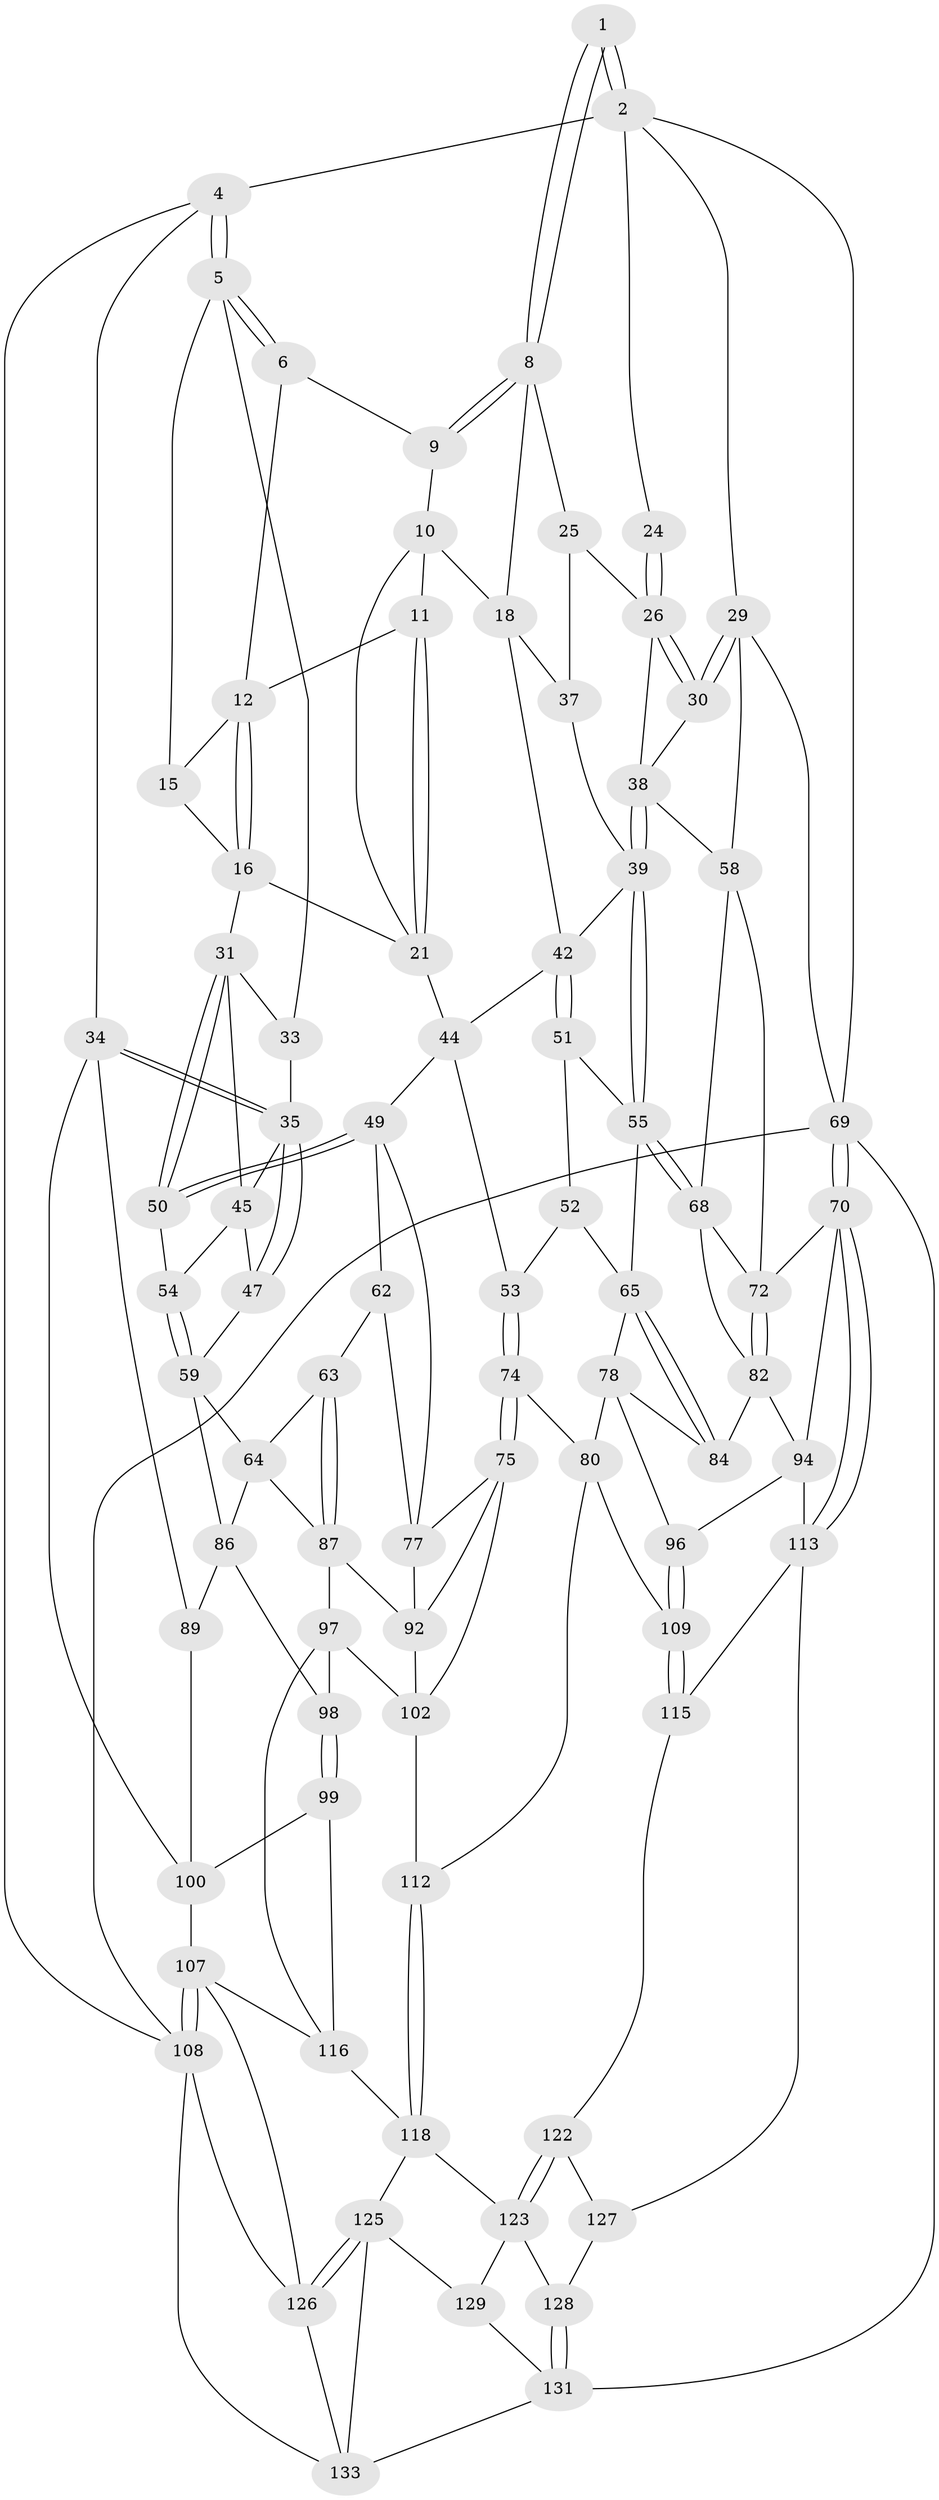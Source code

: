 // original degree distribution, {4: 0.2426470588235294, 5: 0.49264705882352944, 6: 0.2426470588235294, 3: 0.022058823529411766}
// Generated by graph-tools (version 1.1) at 2025/11/02/27/25 16:11:56]
// undirected, 82 vertices, 183 edges
graph export_dot {
graph [start="1"]
  node [color=gray90,style=filled];
  1 [pos="+0.7293858698548406+0"];
  2 [pos="+1+0",super="+3"];
  4 [pos="+0+0"];
  5 [pos="+0+0",super="+14"];
  6 [pos="+0.4167877470829652+0",super="+7"];
  8 [pos="+0.6583605379558656+0.08733466799574446",super="+17"];
  9 [pos="+0.5820963596617102+0.04321580247903572"];
  10 [pos="+0.5700843475086963+0.048943084566971426",super="+20"];
  11 [pos="+0.49250595777229705+0.057433111656776635"];
  12 [pos="+0.4250622884610031+0",super="+13"];
  15 [pos="+0.25809210727084386+0.08215581503510755"];
  16 [pos="+0.3618899607967084+0.09655707625452953",super="+23"];
  18 [pos="+0.6667015262890136+0.1064947345204911",super="+19"];
  21 [pos="+0.4717018442065223+0.1584173467238081",super="+22"];
  24 [pos="+0.9814134419694016+0"];
  25 [pos="+0.7735334490700513+0.03140754498558759",super="+28"];
  26 [pos="+0.9002597156614516+0.10963037804166242",super="+27"];
  29 [pos="+1+0.25326615895234295",super="+57"];
  30 [pos="+0.9646936407881551+0.25421344505914384"];
  31 [pos="+0.31404075749330124+0.2519390984954031",super="+32"];
  33 [pos="+0.2505535730984307+0.09701548470351068"];
  34 [pos="+0+0.21759322493887687",super="+90"];
  35 [pos="+0+0.25227734456052925",super="+36"];
  37 [pos="+0.7425780440371347+0.1651979391224458"];
  38 [pos="+0.8187587650471746+0.32105772904684177",super="+41"];
  39 [pos="+0.8079141992547001+0.32823747971771766",super="+40"];
  42 [pos="+0.6304945845194657+0.25702720052795797",super="+43"];
  44 [pos="+0.4795984295284126+0.24320718332545307",super="+48"];
  45 [pos="+0.21396489058590867+0.21449420880006498",super="+46"];
  47 [pos="+0.009027546182704661+0.29811127066155163"];
  49 [pos="+0.3866377940202673+0.35846694250577754",super="+61"];
  50 [pos="+0.31244351514163854+0.30808668721951954"];
  51 [pos="+0.6307879594613551+0.28957997739927765"];
  52 [pos="+0.569521247941214+0.34228484554742444"];
  53 [pos="+0.5484709163538666+0.34660370922413364"];
  54 [pos="+0.30808234612133345+0.31034070647082695"];
  55 [pos="+0.8052463274490155+0.33211811105643435",super="+56"];
  58 [pos="+0.9721798584515361+0.408608011831082",super="+67"];
  59 [pos="+0.24132629983702356+0.38157969901436434",super="+60"];
  62 [pos="+0.27867946509917263+0.4556229455898286"];
  63 [pos="+0.25305082158935993+0.4285372478349251"];
  64 [pos="+0.24182683604048824+0.4135612355481779",super="+85"];
  65 [pos="+0.7256771649523751+0.3962452012805213",super="+66"];
  68 [pos="+0.8220567044529639+0.382525231310608",super="+81"];
  69 [pos="+1+0.9610468008571809",super="+105"];
  70 [pos="+1+0.9456641033353599",super="+71"];
  72 [pos="+0.9558453368193554+0.5839148174151313",super="+73"];
  74 [pos="+0.5137181853125715+0.5193420459267031"];
  75 [pos="+0.4502518512090811+0.5434529860807767",super="+76"];
  77 [pos="+0.4057818649124229+0.48231434319682825",super="+91"];
  78 [pos="+0.6434513378885802+0.46104201676245476",super="+79"];
  80 [pos="+0.5404099365316486+0.5272974756628069",super="+111"];
  82 [pos="+0.8247603582148045+0.45943454264374023",super="+83"];
  84 [pos="+0.7065910981965792+0.46673820659760873"];
  86 [pos="+0.15145428977703645+0.4860778359349907",super="+88"];
  87 [pos="+0.22227307880280608+0.4971477050039974",super="+93"];
  89 [pos="+0.08698527870784027+0.507218131008096"];
  92 [pos="+0.27621701788248515+0.5113987519337299",super="+101"];
  94 [pos="+0.7408239355003169+0.5487911709590113",super="+95"];
  96 [pos="+0.6922691828376307+0.5799596952386091"];
  97 [pos="+0.17740650439705014+0.6247560853101174",super="+103"];
  98 [pos="+0.16448449275710889+0.6220259140819219"];
  99 [pos="+0.08646860808464261+0.6525264177256404"];
  100 [pos="+0.08080708093212806+0.650176376517905",super="+106"];
  102 [pos="+0.35903791059267026+0.6343576172879819",super="+104"];
  107 [pos="+0+0.9134368802328859",super="+121"];
  108 [pos="+0+1",super="+136"];
  109 [pos="+0.6779134317967874+0.6564983685576218",super="+110"];
  112 [pos="+0.49810060175487625+0.7548638490611527"];
  113 [pos="+1+0.8624979499540849",super="+114"];
  115 [pos="+0.8102125371864553+0.7627183593890489",super="+120"];
  116 [pos="+0.2655766898919712+0.7451723915644758",super="+117"];
  118 [pos="+0.497168765138118+0.7698494265379969",super="+119"];
  122 [pos="+0.6214951230037646+0.8240456638697745"];
  123 [pos="+0.5551325943329106+0.8544210195470993",super="+124"];
  125 [pos="+0.2981070083427022+0.8819777584646071",super="+130"];
  126 [pos="+0.1694653246570616+0.9501469580845514",super="+134"];
  127 [pos="+0.6998674324231576+0.8350693453042841"];
  128 [pos="+0.6303342807486995+0.8984429746134338"];
  129 [pos="+0.4777894074684155+0.8926579004723516"];
  131 [pos="+1+1",super="+132"];
  133 [pos="+0.33424751142130854+0.9609437030111948",super="+135"];
  1 -- 2;
  1 -- 2;
  1 -- 8;
  1 -- 8;
  2 -- 24;
  2 -- 4;
  2 -- 29;
  2 -- 69;
  4 -- 5;
  4 -- 5;
  4 -- 34;
  4 -- 108;
  5 -- 6;
  5 -- 6;
  5 -- 33;
  5 -- 15;
  6 -- 12;
  6 -- 9;
  8 -- 9;
  8 -- 9;
  8 -- 25;
  8 -- 18;
  9 -- 10;
  10 -- 11;
  10 -- 21;
  10 -- 18;
  11 -- 12;
  11 -- 21;
  11 -- 21;
  12 -- 16;
  12 -- 16;
  12 -- 15;
  15 -- 16;
  16 -- 31;
  16 -- 21;
  18 -- 37;
  18 -- 42;
  21 -- 44;
  24 -- 26;
  24 -- 26;
  25 -- 37;
  25 -- 26;
  26 -- 30;
  26 -- 30;
  26 -- 38;
  29 -- 30;
  29 -- 30;
  29 -- 58;
  29 -- 69;
  30 -- 38;
  31 -- 50;
  31 -- 50;
  31 -- 33;
  31 -- 45;
  33 -- 35;
  34 -- 35;
  34 -- 35;
  34 -- 89;
  34 -- 100;
  35 -- 47;
  35 -- 47;
  35 -- 45;
  37 -- 39;
  38 -- 39;
  38 -- 39;
  38 -- 58;
  39 -- 55;
  39 -- 55;
  39 -- 42;
  42 -- 51;
  42 -- 51;
  42 -- 44;
  44 -- 49;
  44 -- 53;
  45 -- 54;
  45 -- 47;
  47 -- 59;
  49 -- 50;
  49 -- 50;
  49 -- 77;
  49 -- 62;
  50 -- 54;
  51 -- 52;
  51 -- 55;
  52 -- 53;
  52 -- 65;
  53 -- 74;
  53 -- 74;
  54 -- 59;
  54 -- 59;
  55 -- 68;
  55 -- 68;
  55 -- 65;
  58 -- 72;
  58 -- 68;
  59 -- 64;
  59 -- 86;
  62 -- 63;
  62 -- 77;
  63 -- 64;
  63 -- 87;
  63 -- 87;
  64 -- 86;
  64 -- 87;
  65 -- 84;
  65 -- 84;
  65 -- 78;
  68 -- 72;
  68 -- 82;
  69 -- 70;
  69 -- 70;
  69 -- 131;
  69 -- 108;
  70 -- 113;
  70 -- 113;
  70 -- 72;
  70 -- 94;
  72 -- 82;
  72 -- 82;
  74 -- 75;
  74 -- 75;
  74 -- 80;
  75 -- 102;
  75 -- 77;
  75 -- 92;
  77 -- 92;
  78 -- 84;
  78 -- 80;
  78 -- 96;
  80 -- 112;
  80 -- 109;
  82 -- 84;
  82 -- 94;
  86 -- 89;
  86 -- 98;
  87 -- 97;
  87 -- 92;
  89 -- 100;
  92 -- 102;
  94 -- 96;
  94 -- 113;
  96 -- 109;
  96 -- 109;
  97 -- 98;
  97 -- 116;
  97 -- 102;
  98 -- 99;
  98 -- 99;
  99 -- 100;
  99 -- 116;
  100 -- 107;
  102 -- 112;
  107 -- 108;
  107 -- 108;
  107 -- 116;
  107 -- 126;
  108 -- 126;
  108 -- 133;
  109 -- 115 [weight=2];
  109 -- 115;
  112 -- 118;
  112 -- 118;
  113 -- 115;
  113 -- 127;
  115 -- 122;
  116 -- 118;
  118 -- 125;
  118 -- 123;
  122 -- 123;
  122 -- 123;
  122 -- 127;
  123 -- 128;
  123 -- 129;
  125 -- 126;
  125 -- 126;
  125 -- 129;
  125 -- 133;
  126 -- 133;
  127 -- 128;
  128 -- 131;
  128 -- 131;
  129 -- 131;
  131 -- 133;
}
